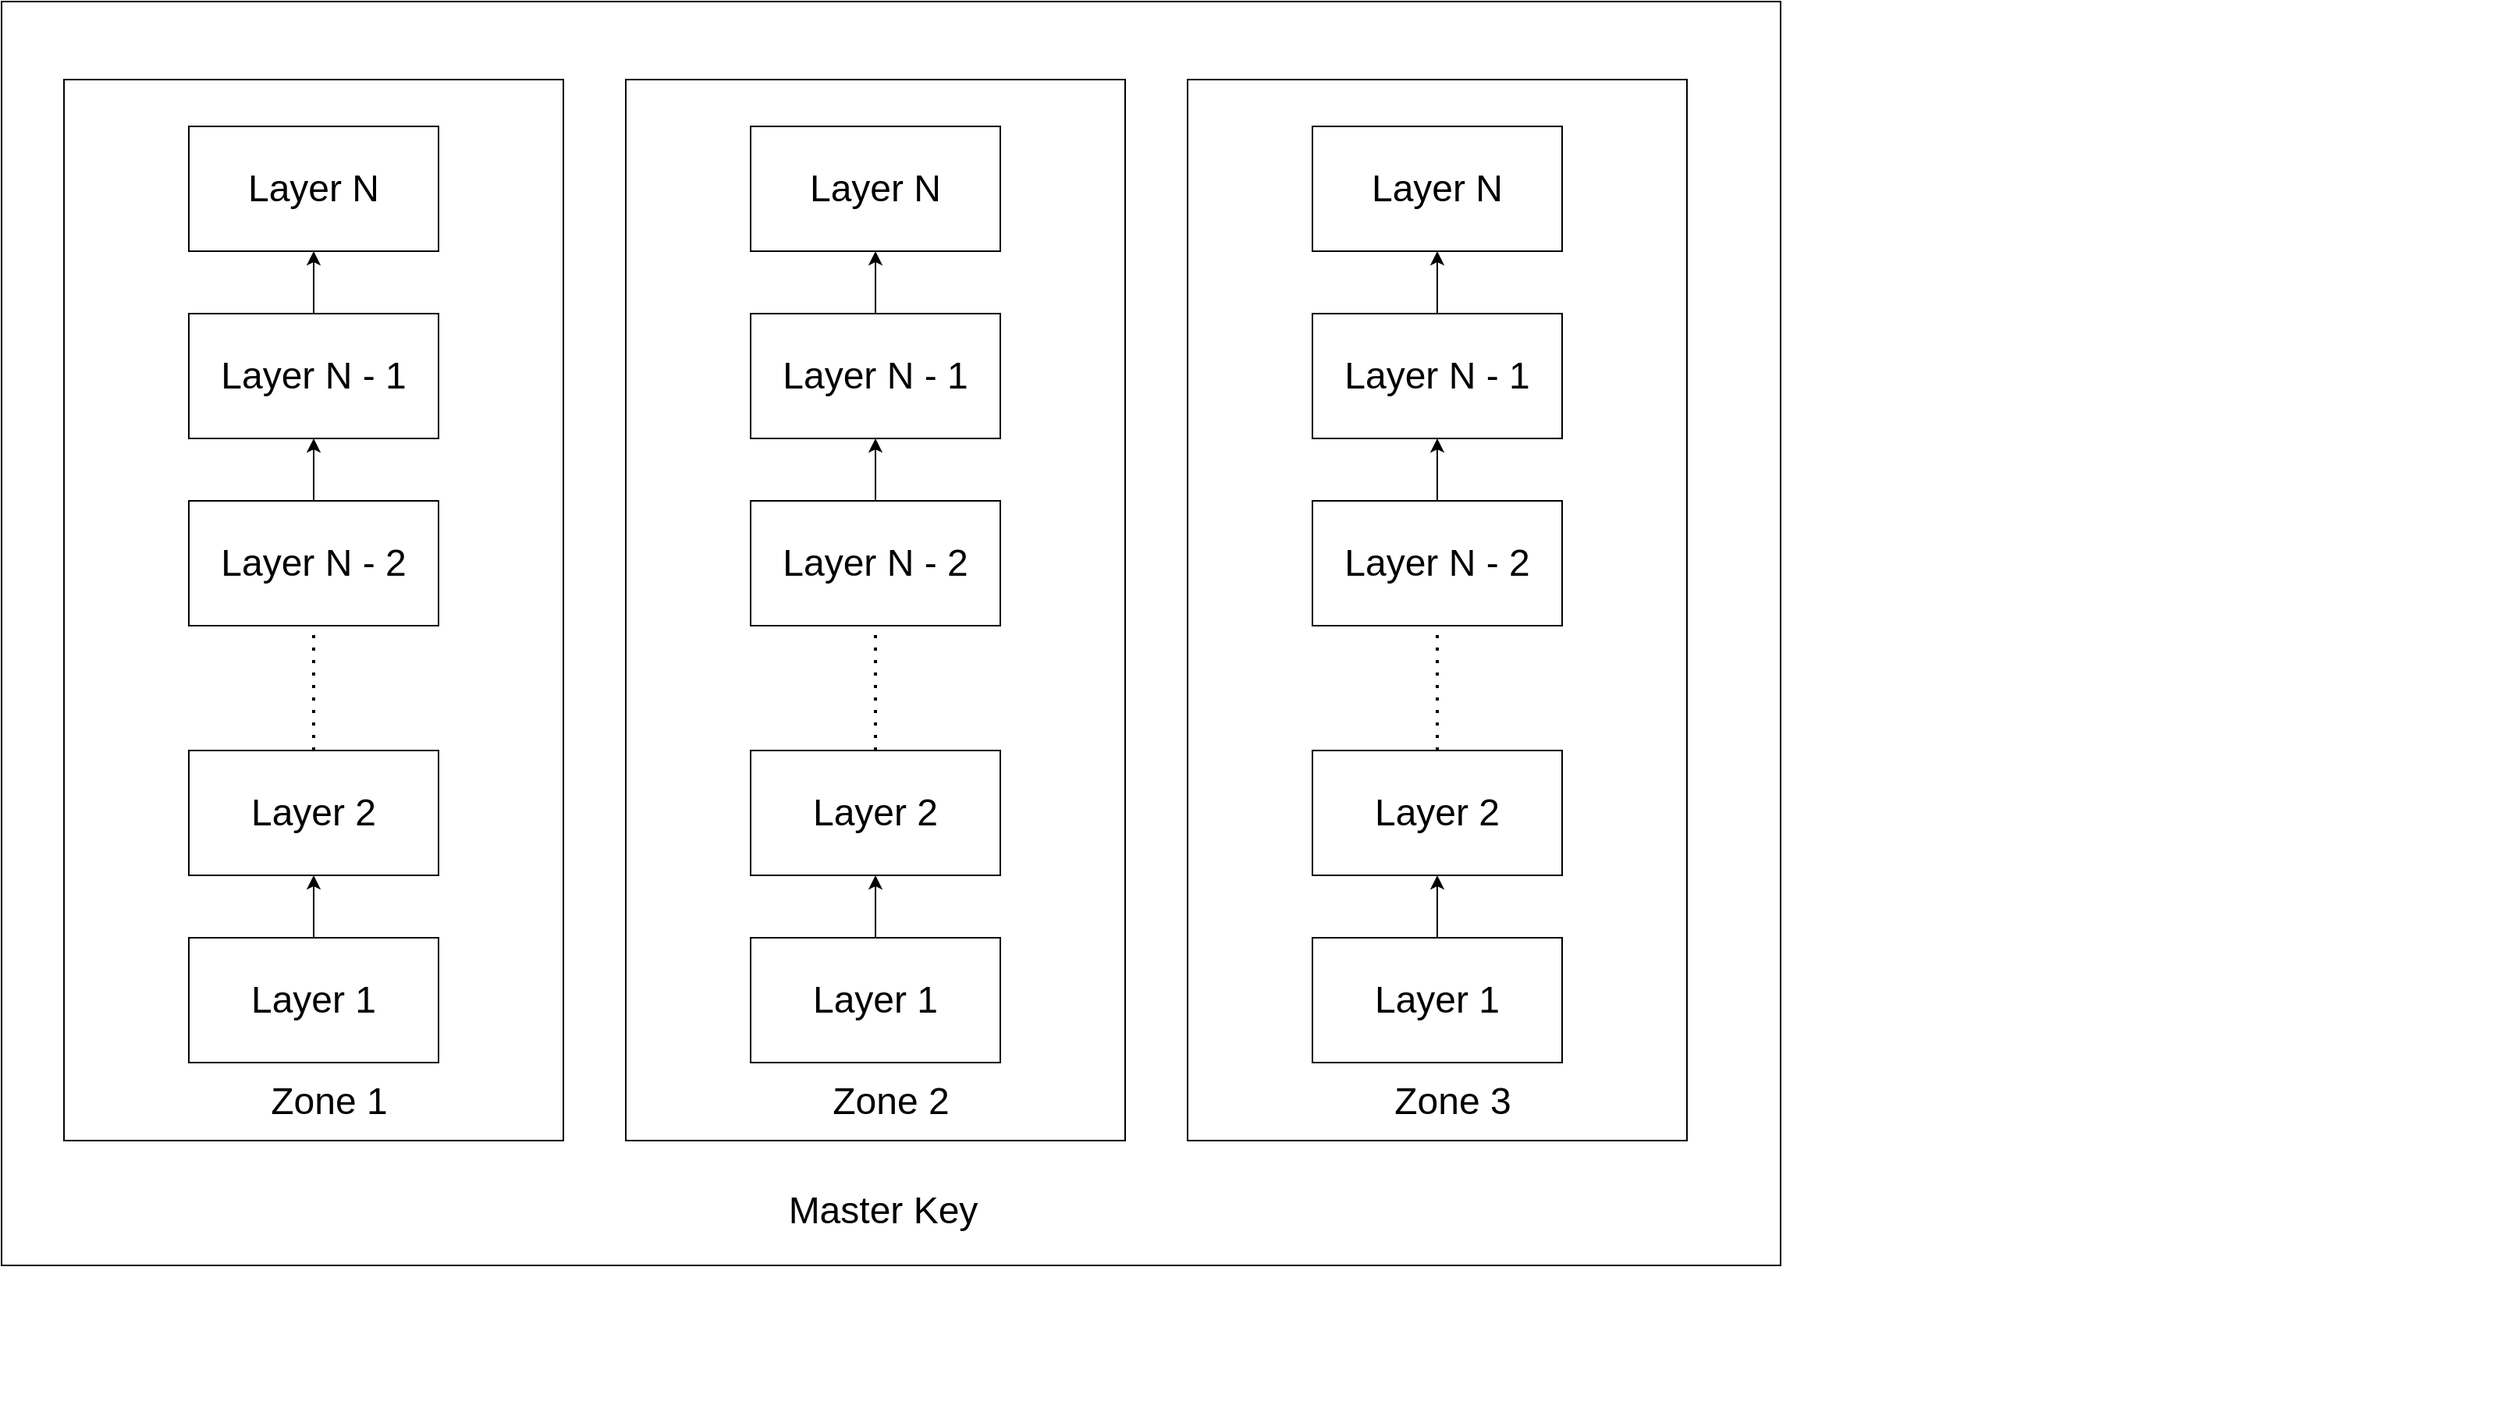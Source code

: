<mxfile version="15.9.5" type="device"><diagram id="E9dCAb2yyqgrY6HtDa4W" name="Page-1"><mxGraphModel dx="5809" dy="3012" grid="1" gridSize="10" guides="1" tooltips="1" connect="1" arrows="1" fold="1" page="1" pageScale="1" pageWidth="827" pageHeight="1169" math="0" shadow="0"><root><mxCell id="0"/><mxCell id="1" parent="0"/><mxCell id="6Jxkd_a2Z01X0kzkCUK8-17" value="" style="group" vertex="1" connectable="0" parent="1"><mxGeometry x="-380" y="40" width="860" height="860" as="geometry"/></mxCell><mxCell id="6Jxkd_a2Z01X0kzkCUK8-173" value="" style="rounded=0;whiteSpace=wrap;html=1;fontSize=24;" vertex="1" parent="6Jxkd_a2Z01X0kzkCUK8-17"><mxGeometry x="-740" y="-50" width="1140" height="810" as="geometry"/></mxCell><mxCell id="6Jxkd_a2Z01X0kzkCUK8-18" value="" style="rounded=0;whiteSpace=wrap;html=1;" vertex="1" parent="6Jxkd_a2Z01X0kzkCUK8-17"><mxGeometry x="20" width="320" height="680" as="geometry"/></mxCell><mxCell id="6Jxkd_a2Z01X0kzkCUK8-19" value="" style="group" vertex="1" connectable="0" parent="6Jxkd_a2Z01X0kzkCUK8-17"><mxGeometry x="100" y="30" width="160" height="600" as="geometry"/></mxCell><mxCell id="6Jxkd_a2Z01X0kzkCUK8-20" value="&lt;span style=&quot;font-size: 24px&quot;&gt;Layer 1&lt;/span&gt;" style="rounded=0;whiteSpace=wrap;html=1;" vertex="1" parent="6Jxkd_a2Z01X0kzkCUK8-19"><mxGeometry y="520" width="160" height="80" as="geometry"/></mxCell><mxCell id="6Jxkd_a2Z01X0kzkCUK8-21" value="" style="group" vertex="1" connectable="0" parent="6Jxkd_a2Z01X0kzkCUK8-19"><mxGeometry width="160" height="480" as="geometry"/></mxCell><mxCell id="6Jxkd_a2Z01X0kzkCUK8-22" value="&lt;span style=&quot;font-size: 24px&quot;&gt;Layer N&lt;/span&gt;" style="rounded=0;whiteSpace=wrap;html=1;" vertex="1" parent="6Jxkd_a2Z01X0kzkCUK8-21"><mxGeometry width="160" height="80" as="geometry"/></mxCell><mxCell id="6Jxkd_a2Z01X0kzkCUK8-23" value="&lt;span style=&quot;font-size: 24px&quot;&gt;Layer N - 1&lt;/span&gt;" style="rounded=0;whiteSpace=wrap;html=1;" vertex="1" parent="6Jxkd_a2Z01X0kzkCUK8-21"><mxGeometry y="120" width="160" height="80" as="geometry"/></mxCell><mxCell id="6Jxkd_a2Z01X0kzkCUK8-24" value="&lt;span style=&quot;font-size: 24px&quot;&gt;Layer N - 2&lt;/span&gt;" style="rounded=0;whiteSpace=wrap;html=1;" vertex="1" parent="6Jxkd_a2Z01X0kzkCUK8-21"><mxGeometry y="240" width="160" height="80" as="geometry"/></mxCell><mxCell id="6Jxkd_a2Z01X0kzkCUK8-25" value="" style="endArrow=none;dashed=1;html=1;dashPattern=1 3;strokeWidth=2;rounded=0;entryX=0.5;entryY=1;entryDx=0;entryDy=0;" edge="1" parent="6Jxkd_a2Z01X0kzkCUK8-21" source="6Jxkd_a2Z01X0kzkCUK8-26" target="6Jxkd_a2Z01X0kzkCUK8-24"><mxGeometry width="50" height="50" relative="1" as="geometry"><mxPoint x="80" y="400" as="sourcePoint"/><mxPoint x="170" y="370" as="targetPoint"/></mxGeometry></mxCell><mxCell id="6Jxkd_a2Z01X0kzkCUK8-26" value="&lt;span style=&quot;font-size: 24px&quot;&gt;Layer 2&lt;/span&gt;" style="rounded=0;whiteSpace=wrap;html=1;" vertex="1" parent="6Jxkd_a2Z01X0kzkCUK8-21"><mxGeometry y="400" width="160" height="80" as="geometry"/></mxCell><mxCell id="6Jxkd_a2Z01X0kzkCUK8-27" value="" style="endArrow=classic;html=1;rounded=0;exitX=0.5;exitY=0;exitDx=0;exitDy=0;entryX=0.5;entryY=1;entryDx=0;entryDy=0;" edge="1" parent="6Jxkd_a2Z01X0kzkCUK8-21" source="6Jxkd_a2Z01X0kzkCUK8-24" target="6Jxkd_a2Z01X0kzkCUK8-23"><mxGeometry width="50" height="50" relative="1" as="geometry"><mxPoint x="340" y="280" as="sourcePoint"/><mxPoint x="390" y="230" as="targetPoint"/></mxGeometry></mxCell><mxCell id="6Jxkd_a2Z01X0kzkCUK8-28" value="" style="endArrow=classic;html=1;rounded=0;exitX=0.5;exitY=0;exitDx=0;exitDy=0;entryX=0.5;entryY=1;entryDx=0;entryDy=0;" edge="1" parent="6Jxkd_a2Z01X0kzkCUK8-21" source="6Jxkd_a2Z01X0kzkCUK8-23" target="6Jxkd_a2Z01X0kzkCUK8-22"><mxGeometry width="50" height="50" relative="1" as="geometry"><mxPoint x="120" y="110" as="sourcePoint"/><mxPoint x="420" y="100" as="targetPoint"/></mxGeometry></mxCell><mxCell id="6Jxkd_a2Z01X0kzkCUK8-29" value="" style="endArrow=classic;html=1;rounded=0;exitX=0.5;exitY=0;exitDx=0;exitDy=0;entryX=0.5;entryY=1;entryDx=0;entryDy=0;" edge="1" parent="6Jxkd_a2Z01X0kzkCUK8-19" source="6Jxkd_a2Z01X0kzkCUK8-20" target="6Jxkd_a2Z01X0kzkCUK8-26"><mxGeometry width="50" height="50" relative="1" as="geometry"><mxPoint x="340" y="580" as="sourcePoint"/><mxPoint x="390" y="530" as="targetPoint"/></mxGeometry></mxCell><mxCell id="6Jxkd_a2Z01X0kzkCUK8-30" value="&lt;font style=&quot;font-size: 24px&quot;&gt;Zone 3&lt;/font&gt;" style="text;html=1;strokeColor=none;fillColor=none;align=center;verticalAlign=middle;whiteSpace=wrap;rounded=0;" vertex="1" parent="6Jxkd_a2Z01X0kzkCUK8-17"><mxGeometry y="640" width="380" height="30" as="geometry"/></mxCell><mxCell id="6Jxkd_a2Z01X0kzkCUK8-174" value="Master Key" style="text;html=1;strokeColor=none;fillColor=none;align=center;verticalAlign=middle;whiteSpace=wrap;rounded=0;fontSize=24;" vertex="1" parent="6Jxkd_a2Z01X0kzkCUK8-17"><mxGeometry x="-420" y="710" width="490" height="30" as="geometry"/></mxCell><mxCell id="6Jxkd_a2Z01X0kzkCUK8-144" value="" style="group" vertex="1" connectable="0" parent="1"><mxGeometry x="-1100" y="40" width="380" height="680" as="geometry"/></mxCell><mxCell id="6Jxkd_a2Z01X0kzkCUK8-145" value="" style="rounded=0;whiteSpace=wrap;html=1;" vertex="1" parent="6Jxkd_a2Z01X0kzkCUK8-144"><mxGeometry x="20" width="320" height="680" as="geometry"/></mxCell><mxCell id="6Jxkd_a2Z01X0kzkCUK8-146" value="" style="group" vertex="1" connectable="0" parent="6Jxkd_a2Z01X0kzkCUK8-144"><mxGeometry x="100" y="30" width="160" height="600" as="geometry"/></mxCell><mxCell id="6Jxkd_a2Z01X0kzkCUK8-147" value="&lt;span style=&quot;font-size: 24px&quot;&gt;Layer 1&lt;/span&gt;" style="rounded=0;whiteSpace=wrap;html=1;" vertex="1" parent="6Jxkd_a2Z01X0kzkCUK8-146"><mxGeometry y="520" width="160" height="80" as="geometry"/></mxCell><mxCell id="6Jxkd_a2Z01X0kzkCUK8-148" value="" style="group" vertex="1" connectable="0" parent="6Jxkd_a2Z01X0kzkCUK8-146"><mxGeometry width="160" height="480" as="geometry"/></mxCell><mxCell id="6Jxkd_a2Z01X0kzkCUK8-149" value="&lt;span style=&quot;font-size: 24px&quot;&gt;Layer N&lt;/span&gt;" style="rounded=0;whiteSpace=wrap;html=1;" vertex="1" parent="6Jxkd_a2Z01X0kzkCUK8-148"><mxGeometry width="160" height="80" as="geometry"/></mxCell><mxCell id="6Jxkd_a2Z01X0kzkCUK8-150" value="&lt;span style=&quot;font-size: 24px&quot;&gt;Layer N - 1&lt;/span&gt;" style="rounded=0;whiteSpace=wrap;html=1;" vertex="1" parent="6Jxkd_a2Z01X0kzkCUK8-148"><mxGeometry y="120" width="160" height="80" as="geometry"/></mxCell><mxCell id="6Jxkd_a2Z01X0kzkCUK8-151" value="&lt;span style=&quot;font-size: 24px&quot;&gt;Layer N - 2&lt;/span&gt;" style="rounded=0;whiteSpace=wrap;html=1;" vertex="1" parent="6Jxkd_a2Z01X0kzkCUK8-148"><mxGeometry y="240" width="160" height="80" as="geometry"/></mxCell><mxCell id="6Jxkd_a2Z01X0kzkCUK8-152" value="" style="endArrow=none;dashed=1;html=1;dashPattern=1 3;strokeWidth=2;rounded=0;entryX=0.5;entryY=1;entryDx=0;entryDy=0;" edge="1" parent="6Jxkd_a2Z01X0kzkCUK8-148" source="6Jxkd_a2Z01X0kzkCUK8-153" target="6Jxkd_a2Z01X0kzkCUK8-151"><mxGeometry width="50" height="50" relative="1" as="geometry"><mxPoint x="80" y="400" as="sourcePoint"/><mxPoint x="170" y="370" as="targetPoint"/></mxGeometry></mxCell><mxCell id="6Jxkd_a2Z01X0kzkCUK8-153" value="&lt;span style=&quot;font-size: 24px&quot;&gt;Layer 2&lt;/span&gt;" style="rounded=0;whiteSpace=wrap;html=1;" vertex="1" parent="6Jxkd_a2Z01X0kzkCUK8-148"><mxGeometry y="400" width="160" height="80" as="geometry"/></mxCell><mxCell id="6Jxkd_a2Z01X0kzkCUK8-154" value="" style="endArrow=classic;html=1;rounded=0;exitX=0.5;exitY=0;exitDx=0;exitDy=0;entryX=0.5;entryY=1;entryDx=0;entryDy=0;" edge="1" parent="6Jxkd_a2Z01X0kzkCUK8-148" source="6Jxkd_a2Z01X0kzkCUK8-151" target="6Jxkd_a2Z01X0kzkCUK8-150"><mxGeometry width="50" height="50" relative="1" as="geometry"><mxPoint x="340" y="280" as="sourcePoint"/><mxPoint x="390" y="230" as="targetPoint"/></mxGeometry></mxCell><mxCell id="6Jxkd_a2Z01X0kzkCUK8-155" value="" style="endArrow=classic;html=1;rounded=0;exitX=0.5;exitY=0;exitDx=0;exitDy=0;entryX=0.5;entryY=1;entryDx=0;entryDy=0;" edge="1" parent="6Jxkd_a2Z01X0kzkCUK8-148" source="6Jxkd_a2Z01X0kzkCUK8-150" target="6Jxkd_a2Z01X0kzkCUK8-149"><mxGeometry width="50" height="50" relative="1" as="geometry"><mxPoint x="120" y="110" as="sourcePoint"/><mxPoint x="420" y="100" as="targetPoint"/></mxGeometry></mxCell><mxCell id="6Jxkd_a2Z01X0kzkCUK8-156" value="" style="endArrow=classic;html=1;rounded=0;exitX=0.5;exitY=0;exitDx=0;exitDy=0;entryX=0.5;entryY=1;entryDx=0;entryDy=0;" edge="1" parent="6Jxkd_a2Z01X0kzkCUK8-146" source="6Jxkd_a2Z01X0kzkCUK8-147" target="6Jxkd_a2Z01X0kzkCUK8-153"><mxGeometry width="50" height="50" relative="1" as="geometry"><mxPoint x="340" y="580" as="sourcePoint"/><mxPoint x="390" y="530" as="targetPoint"/></mxGeometry></mxCell><mxCell id="6Jxkd_a2Z01X0kzkCUK8-157" value="&lt;font style=&quot;font-size: 24px&quot;&gt;Zone 1&lt;/font&gt;" style="text;html=1;strokeColor=none;fillColor=none;align=center;verticalAlign=middle;whiteSpace=wrap;rounded=0;" vertex="1" parent="6Jxkd_a2Z01X0kzkCUK8-144"><mxGeometry y="640" width="380" height="30" as="geometry"/></mxCell><mxCell id="6Jxkd_a2Z01X0kzkCUK8-158" value="" style="group" vertex="1" connectable="0" parent="1"><mxGeometry x="-740" y="40" width="380" height="680" as="geometry"/></mxCell><mxCell id="6Jxkd_a2Z01X0kzkCUK8-159" value="" style="rounded=0;whiteSpace=wrap;html=1;" vertex="1" parent="6Jxkd_a2Z01X0kzkCUK8-158"><mxGeometry x="20" width="320" height="680" as="geometry"/></mxCell><mxCell id="6Jxkd_a2Z01X0kzkCUK8-160" value="" style="group" vertex="1" connectable="0" parent="6Jxkd_a2Z01X0kzkCUK8-158"><mxGeometry x="100" y="30" width="160" height="600" as="geometry"/></mxCell><mxCell id="6Jxkd_a2Z01X0kzkCUK8-161" value="&lt;span style=&quot;font-size: 24px&quot;&gt;Layer 1&lt;/span&gt;" style="rounded=0;whiteSpace=wrap;html=1;" vertex="1" parent="6Jxkd_a2Z01X0kzkCUK8-160"><mxGeometry y="520" width="160" height="80" as="geometry"/></mxCell><mxCell id="6Jxkd_a2Z01X0kzkCUK8-162" value="" style="group" vertex="1" connectable="0" parent="6Jxkd_a2Z01X0kzkCUK8-160"><mxGeometry width="160" height="480" as="geometry"/></mxCell><mxCell id="6Jxkd_a2Z01X0kzkCUK8-163" value="&lt;span style=&quot;font-size: 24px&quot;&gt;Layer N&lt;/span&gt;" style="rounded=0;whiteSpace=wrap;html=1;" vertex="1" parent="6Jxkd_a2Z01X0kzkCUK8-162"><mxGeometry width="160" height="80" as="geometry"/></mxCell><mxCell id="6Jxkd_a2Z01X0kzkCUK8-164" value="&lt;span style=&quot;font-size: 24px&quot;&gt;Layer N - 1&lt;/span&gt;" style="rounded=0;whiteSpace=wrap;html=1;" vertex="1" parent="6Jxkd_a2Z01X0kzkCUK8-162"><mxGeometry y="120" width="160" height="80" as="geometry"/></mxCell><mxCell id="6Jxkd_a2Z01X0kzkCUK8-165" value="&lt;span style=&quot;font-size: 24px&quot;&gt;Layer N - 2&lt;/span&gt;" style="rounded=0;whiteSpace=wrap;html=1;" vertex="1" parent="6Jxkd_a2Z01X0kzkCUK8-162"><mxGeometry y="240" width="160" height="80" as="geometry"/></mxCell><mxCell id="6Jxkd_a2Z01X0kzkCUK8-166" value="" style="endArrow=none;dashed=1;html=1;dashPattern=1 3;strokeWidth=2;rounded=0;entryX=0.5;entryY=1;entryDx=0;entryDy=0;" edge="1" parent="6Jxkd_a2Z01X0kzkCUK8-162" source="6Jxkd_a2Z01X0kzkCUK8-167" target="6Jxkd_a2Z01X0kzkCUK8-165"><mxGeometry width="50" height="50" relative="1" as="geometry"><mxPoint x="80" y="400" as="sourcePoint"/><mxPoint x="170" y="370" as="targetPoint"/></mxGeometry></mxCell><mxCell id="6Jxkd_a2Z01X0kzkCUK8-167" value="&lt;span style=&quot;font-size: 24px&quot;&gt;Layer 2&lt;/span&gt;" style="rounded=0;whiteSpace=wrap;html=1;" vertex="1" parent="6Jxkd_a2Z01X0kzkCUK8-162"><mxGeometry y="400" width="160" height="80" as="geometry"/></mxCell><mxCell id="6Jxkd_a2Z01X0kzkCUK8-168" value="" style="endArrow=classic;html=1;rounded=0;exitX=0.5;exitY=0;exitDx=0;exitDy=0;entryX=0.5;entryY=1;entryDx=0;entryDy=0;" edge="1" parent="6Jxkd_a2Z01X0kzkCUK8-162" source="6Jxkd_a2Z01X0kzkCUK8-165" target="6Jxkd_a2Z01X0kzkCUK8-164"><mxGeometry width="50" height="50" relative="1" as="geometry"><mxPoint x="340" y="280" as="sourcePoint"/><mxPoint x="390" y="230" as="targetPoint"/></mxGeometry></mxCell><mxCell id="6Jxkd_a2Z01X0kzkCUK8-169" value="" style="endArrow=classic;html=1;rounded=0;exitX=0.5;exitY=0;exitDx=0;exitDy=0;entryX=0.5;entryY=1;entryDx=0;entryDy=0;" edge="1" parent="6Jxkd_a2Z01X0kzkCUK8-162" source="6Jxkd_a2Z01X0kzkCUK8-164" target="6Jxkd_a2Z01X0kzkCUK8-163"><mxGeometry width="50" height="50" relative="1" as="geometry"><mxPoint x="120" y="110" as="sourcePoint"/><mxPoint x="420" y="100" as="targetPoint"/></mxGeometry></mxCell><mxCell id="6Jxkd_a2Z01X0kzkCUK8-170" value="" style="endArrow=classic;html=1;rounded=0;exitX=0.5;exitY=0;exitDx=0;exitDy=0;entryX=0.5;entryY=1;entryDx=0;entryDy=0;" edge="1" parent="6Jxkd_a2Z01X0kzkCUK8-160" source="6Jxkd_a2Z01X0kzkCUK8-161" target="6Jxkd_a2Z01X0kzkCUK8-167"><mxGeometry width="50" height="50" relative="1" as="geometry"><mxPoint x="340" y="580" as="sourcePoint"/><mxPoint x="390" y="530" as="targetPoint"/></mxGeometry></mxCell><mxCell id="6Jxkd_a2Z01X0kzkCUK8-171" value="&lt;font style=&quot;font-size: 24px&quot;&gt;Zone 2&lt;/font&gt;" style="text;html=1;strokeColor=none;fillColor=none;align=center;verticalAlign=middle;whiteSpace=wrap;rounded=0;" vertex="1" parent="6Jxkd_a2Z01X0kzkCUK8-158"><mxGeometry y="640" width="380" height="30" as="geometry"/></mxCell></root></mxGraphModel></diagram></mxfile>